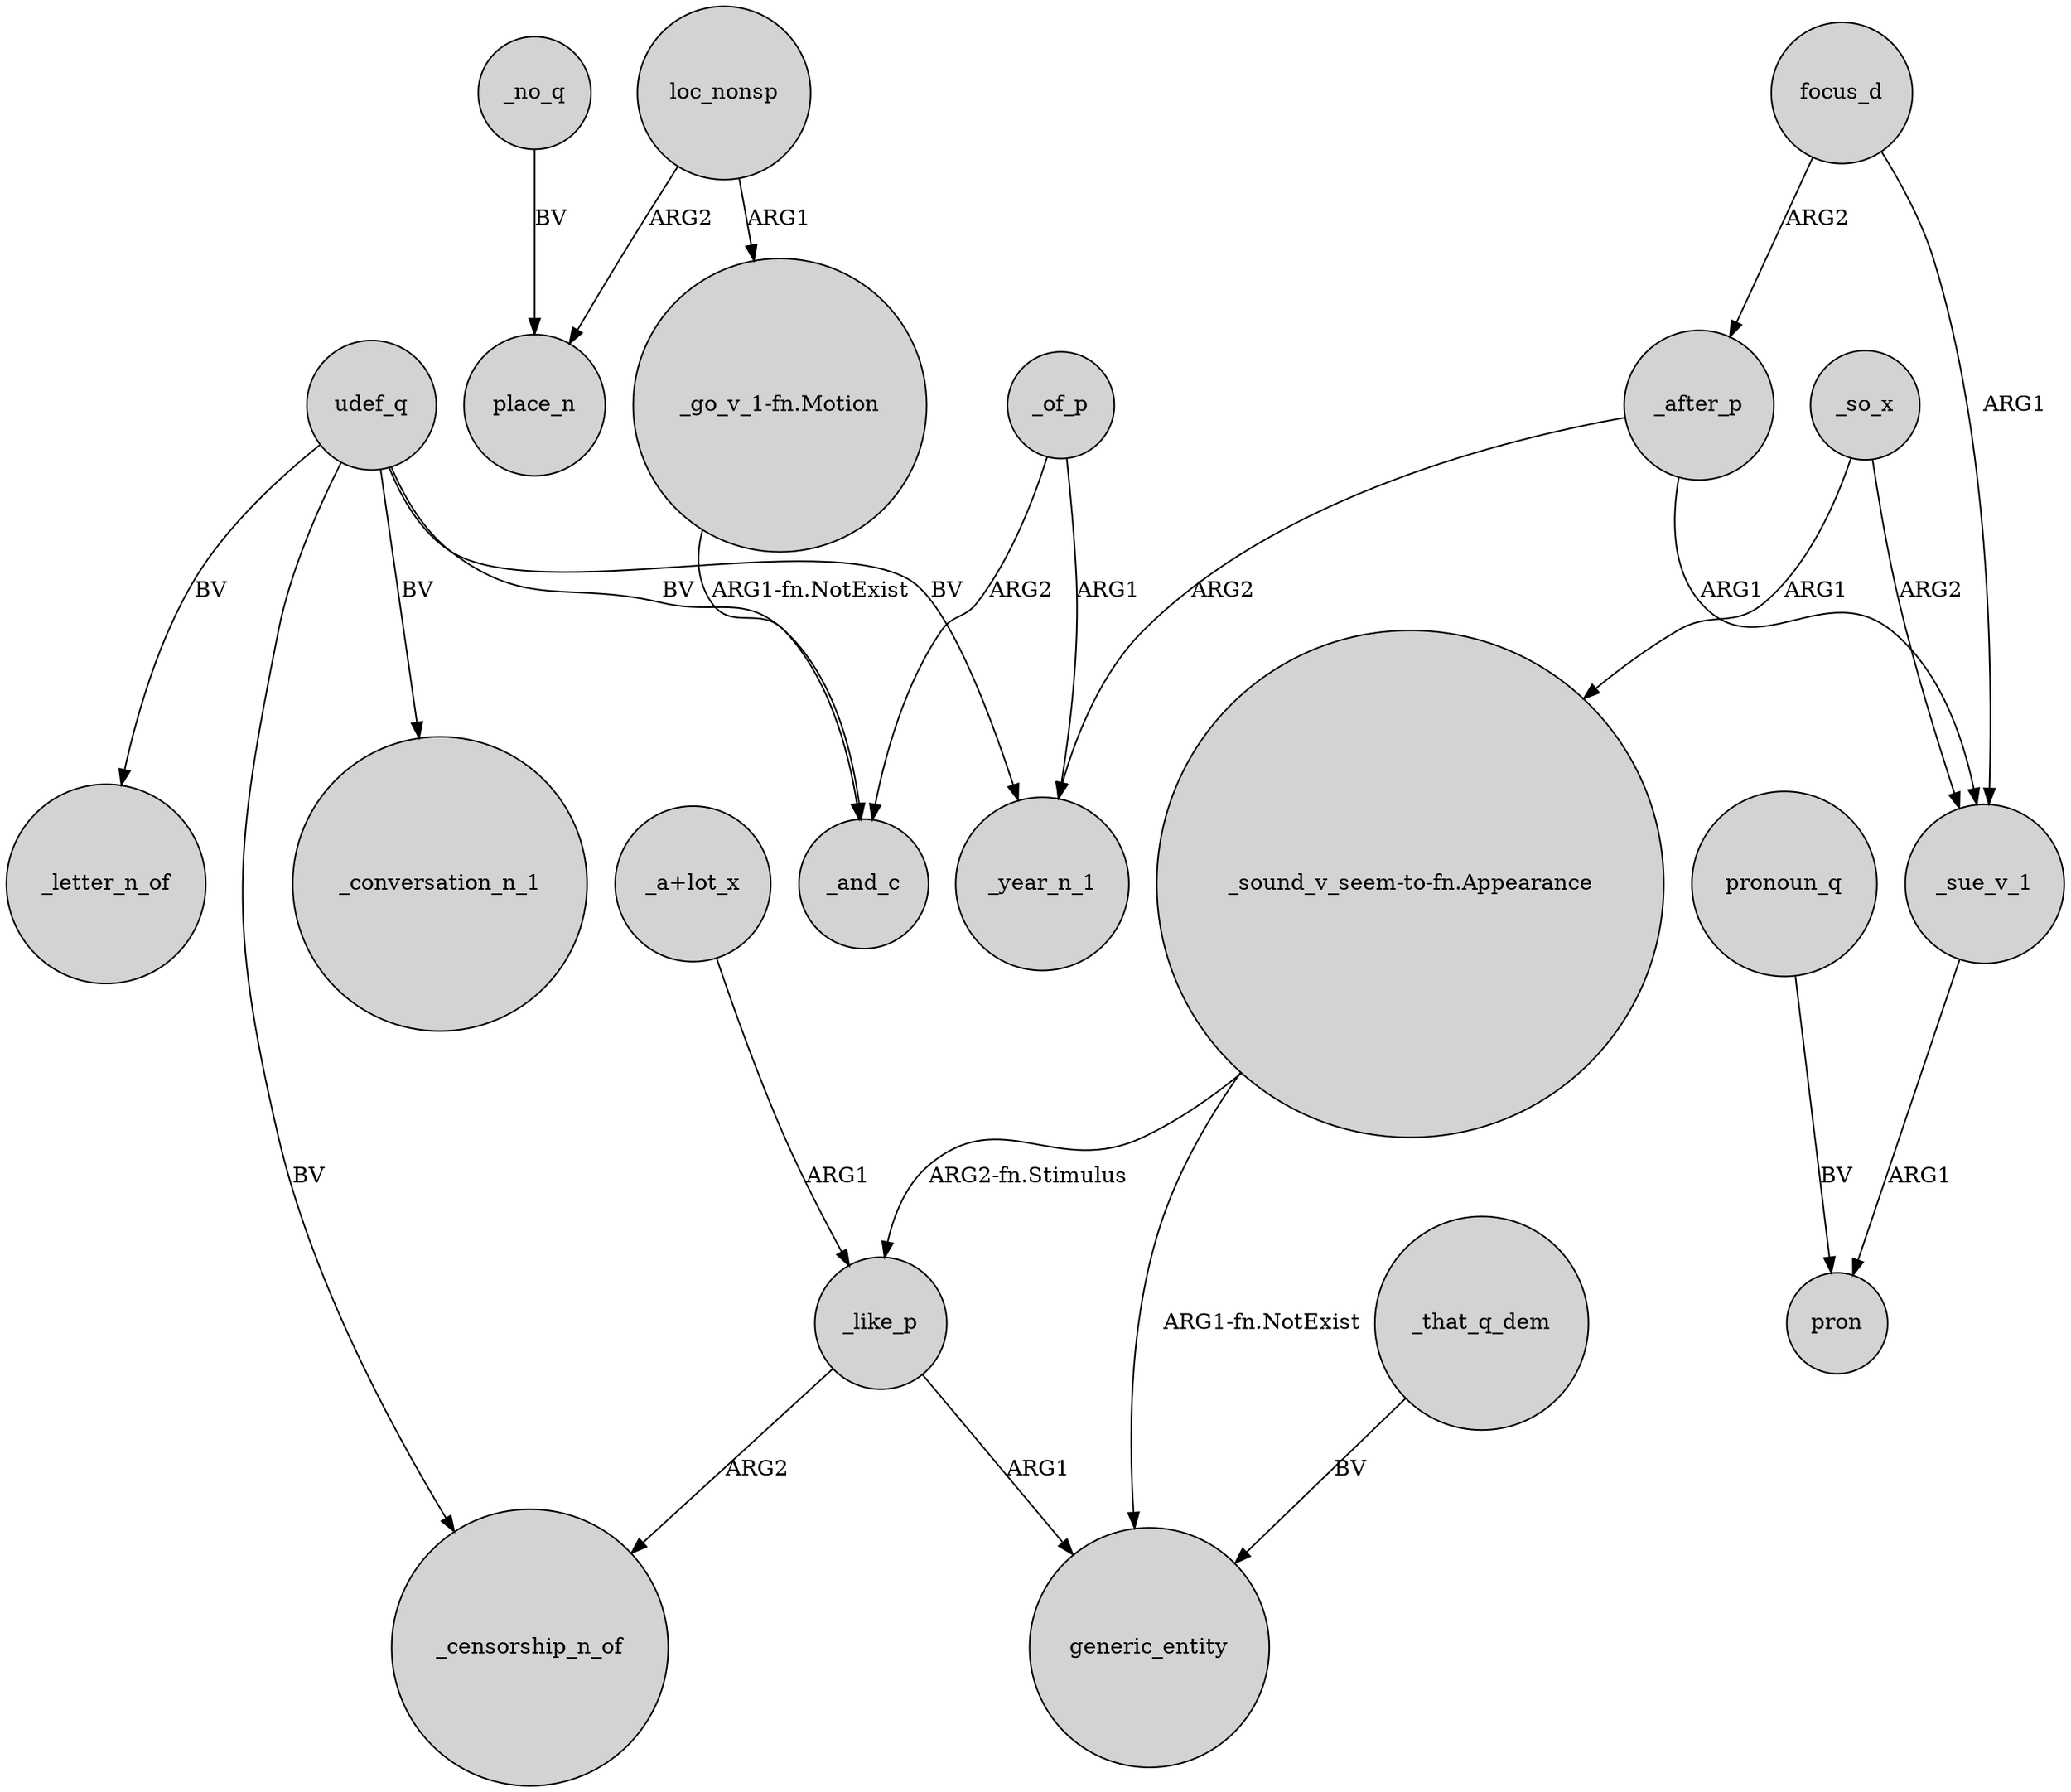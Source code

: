 digraph {
	node [shape=circle style=filled]
	loc_nonsp -> "_go_v_1-fn.Motion" [label=ARG1]
	"_a+lot_x" -> _like_p [label=ARG1]
	focus_d -> _after_p [label=ARG2]
	_that_q_dem -> generic_entity [label=BV]
	_sue_v_1 -> pron [label=ARG1]
	udef_q -> _letter_n_of [label=BV]
	"_go_v_1-fn.Motion" -> _and_c [label="ARG1-fn.NotExist"]
	_of_p -> _and_c [label=ARG2]
	focus_d -> _sue_v_1 [label=ARG1]
	_like_p -> _censorship_n_of [label=ARG2]
	_of_p -> _year_n_1 [label=ARG1]
	"_sound_v_seem-to-fn.Appearance" -> _like_p [label="ARG2-fn.Stimulus"]
	pronoun_q -> pron [label=BV]
	_after_p -> _year_n_1 [label=ARG2]
	udef_q -> _conversation_n_1 [label=BV]
	_after_p -> _sue_v_1 [label=ARG1]
	"_sound_v_seem-to-fn.Appearance" -> generic_entity [label="ARG1-fn.NotExist"]
	loc_nonsp -> place_n [label=ARG2]
	udef_q -> _year_n_1 [label=BV]
	udef_q -> _censorship_n_of [label=BV]
	udef_q -> _and_c [label=BV]
	_so_x -> "_sound_v_seem-to-fn.Appearance" [label=ARG1]
	_like_p -> generic_entity [label=ARG1]
	_no_q -> place_n [label=BV]
	_so_x -> _sue_v_1 [label=ARG2]
}
